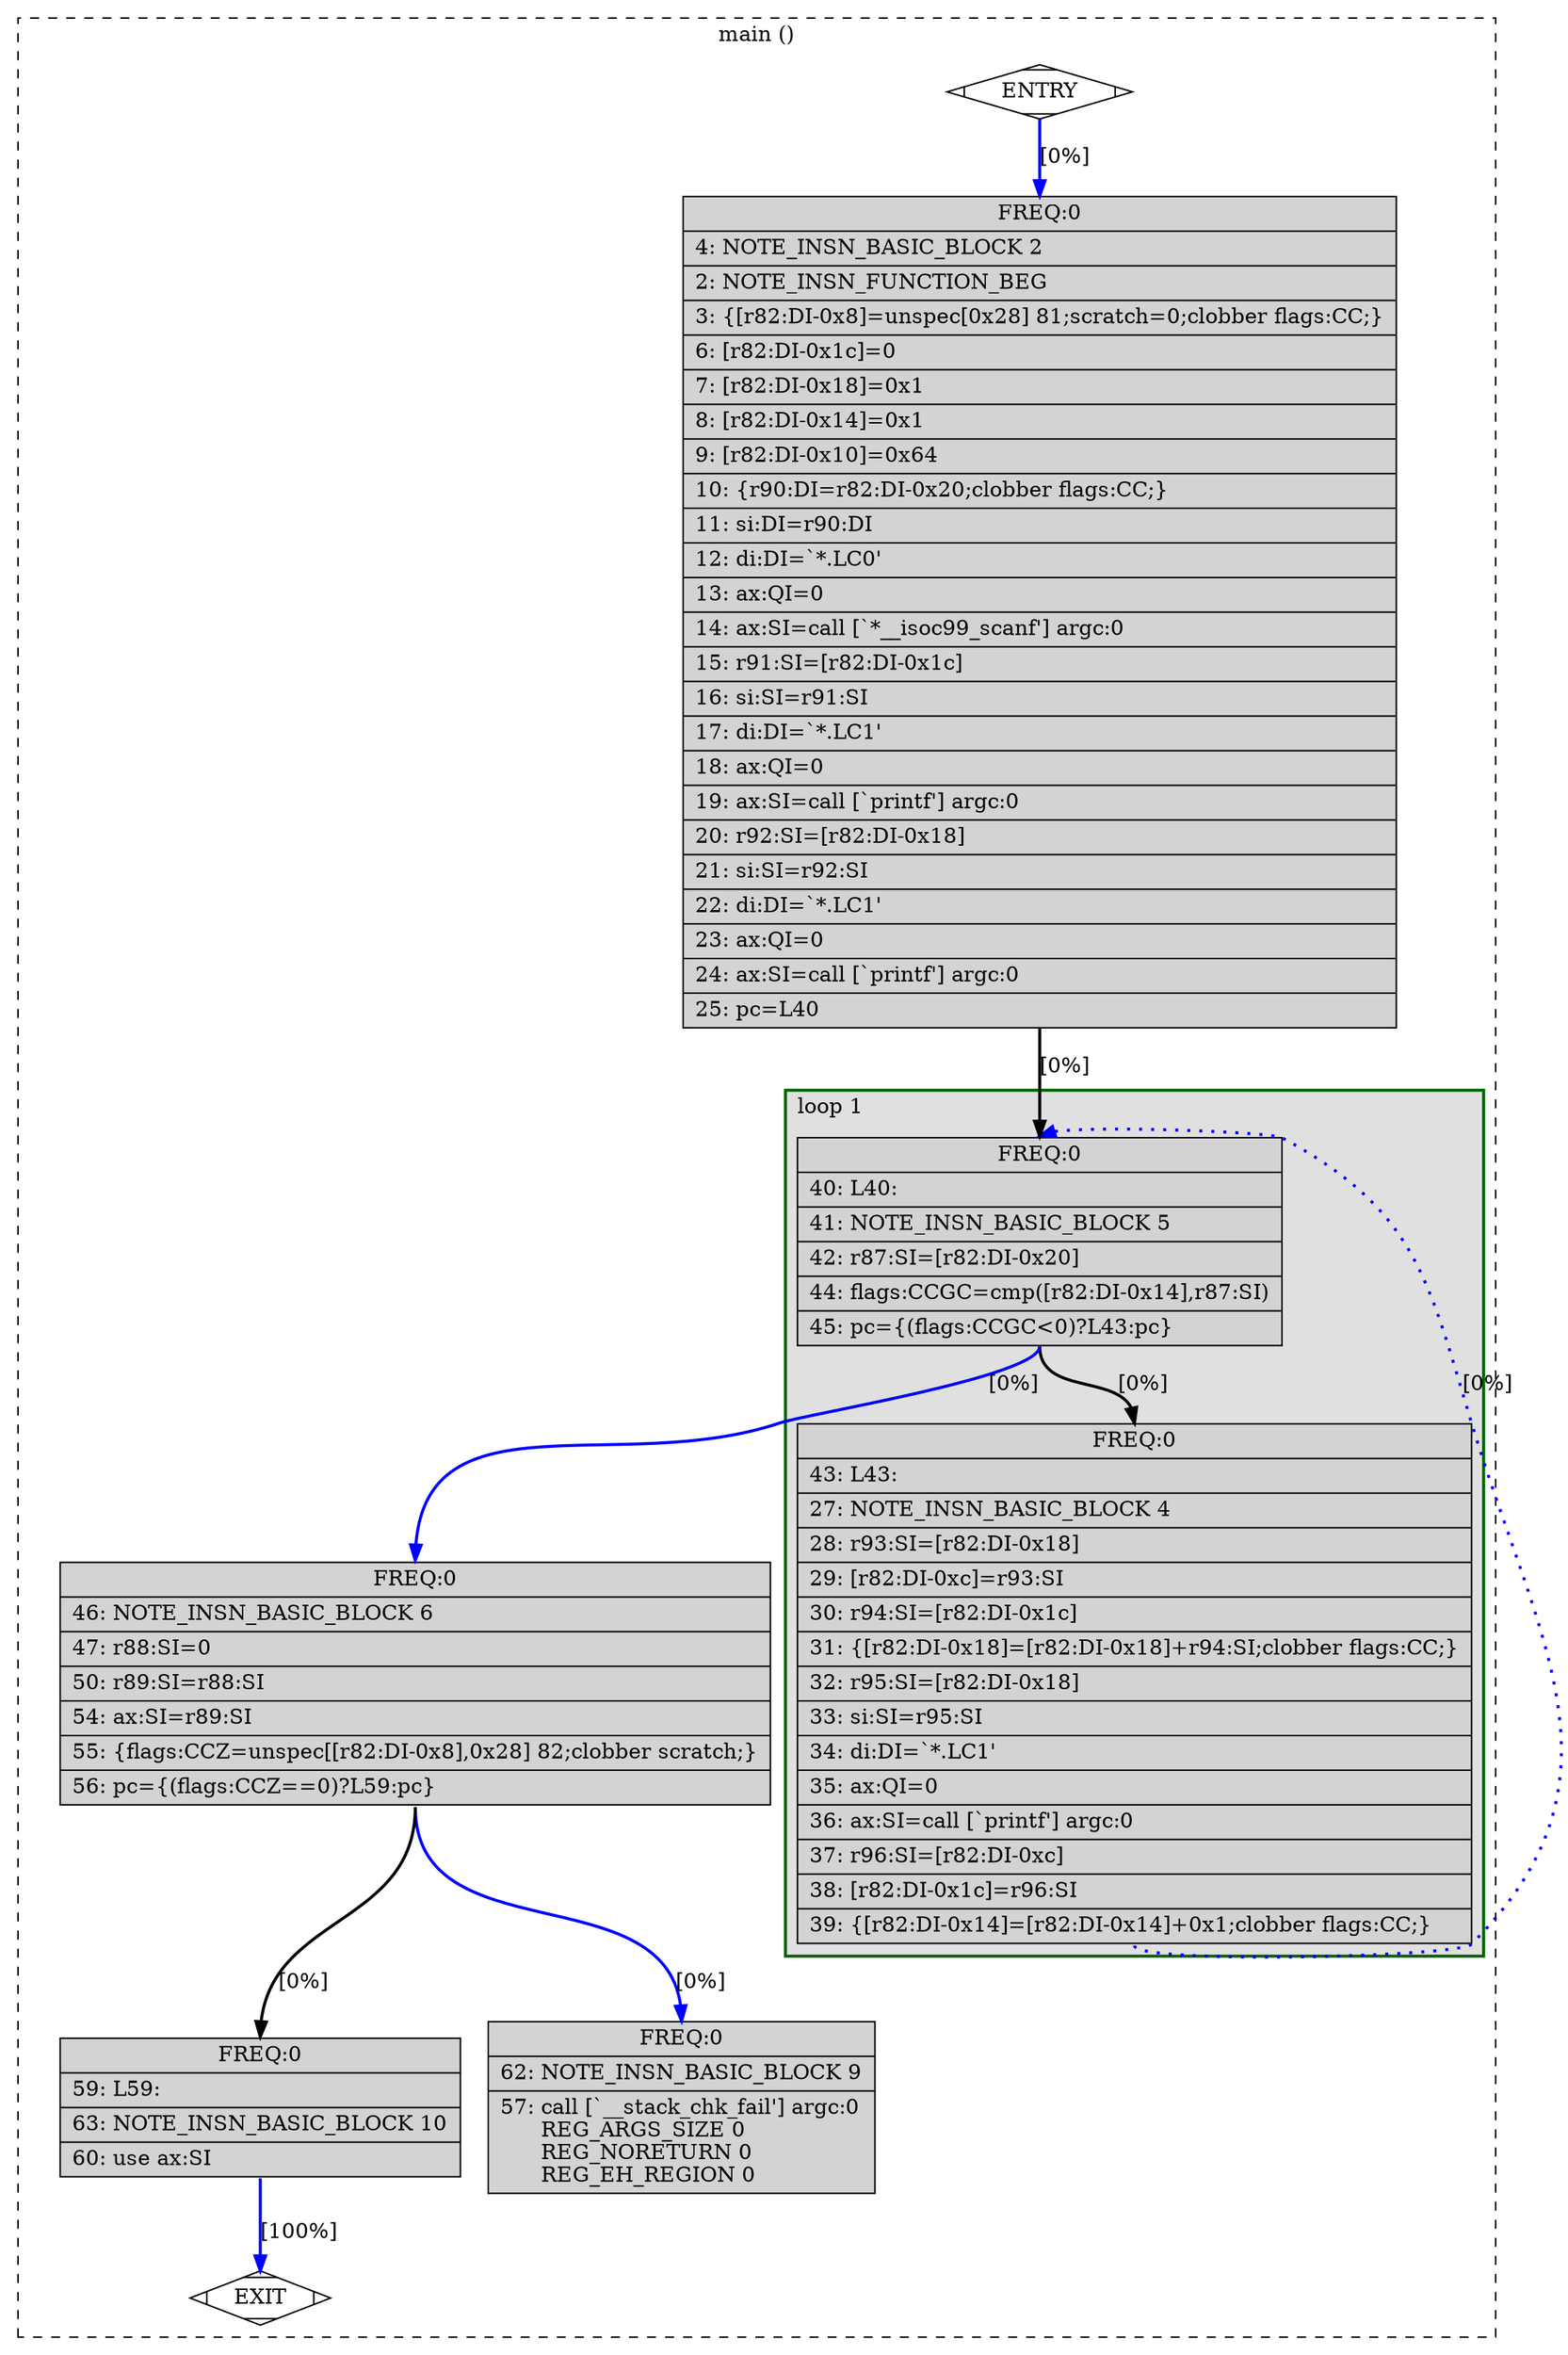 digraph "main.c.229r.expand" {
overlap=false;
subgraph "cluster_main" {
	style="dashed";
	color="black";
	label="main ()";
	subgraph cluster_0_1 {
	style="filled";
	color="darkgreen";
	fillcolor="grey88";
	label="loop 1";
	labeljust=l;
	penwidth=2;
	fn_0_basic_block_5 [shape=record,style=filled,fillcolor=lightgrey,label="{ FREQ:0 |\ \ \ 40:\ L40:\l\
|\ \ \ 41:\ NOTE_INSN_BASIC_BLOCK\ 5\l\
|\ \ \ 42:\ r87:SI=[r82:DI-0x20]\l\
|\ \ \ 44:\ flags:CCGC=cmp([r82:DI-0x14],r87:SI)\l\
|\ \ \ 45:\ pc=\{(flags:CCGC\<0)?L43:pc\}\l\
}"];

	fn_0_basic_block_4 [shape=record,style=filled,fillcolor=lightgrey,label="{ FREQ:0 |\ \ \ 43:\ L43:\l\
|\ \ \ 27:\ NOTE_INSN_BASIC_BLOCK\ 4\l\
|\ \ \ 28:\ r93:SI=[r82:DI-0x18]\l\
|\ \ \ 29:\ [r82:DI-0xc]=r93:SI\l\
|\ \ \ 30:\ r94:SI=[r82:DI-0x1c]\l\
|\ \ \ 31:\ \{[r82:DI-0x18]=[r82:DI-0x18]+r94:SI;clobber\ flags:CC;\}\l\
|\ \ \ 32:\ r95:SI=[r82:DI-0x18]\l\
|\ \ \ 33:\ si:SI=r95:SI\l\
|\ \ \ 34:\ di:DI=`*.LC1'\l\
|\ \ \ 35:\ ax:QI=0\l\
|\ \ \ 36:\ ax:SI=call\ [`printf']\ argc:0\l\
|\ \ \ 37:\ r96:SI=[r82:DI-0xc]\l\
|\ \ \ 38:\ [r82:DI-0x1c]=r96:SI\l\
|\ \ \ 39:\ \{[r82:DI-0x14]=[r82:DI-0x14]+0x1;clobber\ flags:CC;\}\l\
}"];

	}
	fn_0_basic_block_0 [shape=Mdiamond,style=filled,fillcolor=white,label="ENTRY"];

	fn_0_basic_block_1 [shape=Mdiamond,style=filled,fillcolor=white,label="EXIT"];

	fn_0_basic_block_2 [shape=record,style=filled,fillcolor=lightgrey,label="{ FREQ:0 |\ \ \ \ 4:\ NOTE_INSN_BASIC_BLOCK\ 2\l\
|\ \ \ \ 2:\ NOTE_INSN_FUNCTION_BEG\l\
|\ \ \ \ 3:\ \{[r82:DI-0x8]=unspec[0x28]\ 81;scratch=0;clobber\ flags:CC;\}\l\
|\ \ \ \ 6:\ [r82:DI-0x1c]=0\l\
|\ \ \ \ 7:\ [r82:DI-0x18]=0x1\l\
|\ \ \ \ 8:\ [r82:DI-0x14]=0x1\l\
|\ \ \ \ 9:\ [r82:DI-0x10]=0x64\l\
|\ \ \ 10:\ \{r90:DI=r82:DI-0x20;clobber\ flags:CC;\}\l\
|\ \ \ 11:\ si:DI=r90:DI\l\
|\ \ \ 12:\ di:DI=`*.LC0'\l\
|\ \ \ 13:\ ax:QI=0\l\
|\ \ \ 14:\ ax:SI=call\ [`*__isoc99_scanf']\ argc:0\l\
|\ \ \ 15:\ r91:SI=[r82:DI-0x1c]\l\
|\ \ \ 16:\ si:SI=r91:SI\l\
|\ \ \ 17:\ di:DI=`*.LC1'\l\
|\ \ \ 18:\ ax:QI=0\l\
|\ \ \ 19:\ ax:SI=call\ [`printf']\ argc:0\l\
|\ \ \ 20:\ r92:SI=[r82:DI-0x18]\l\
|\ \ \ 21:\ si:SI=r92:SI\l\
|\ \ \ 22:\ di:DI=`*.LC1'\l\
|\ \ \ 23:\ ax:QI=0\l\
|\ \ \ 24:\ ax:SI=call\ [`printf']\ argc:0\l\
|\ \ \ 25:\ pc=L40\l\
}"];

	fn_0_basic_block_6 [shape=record,style=filled,fillcolor=lightgrey,label="{ FREQ:0 |\ \ \ 46:\ NOTE_INSN_BASIC_BLOCK\ 6\l\
|\ \ \ 47:\ r88:SI=0\l\
|\ \ \ 50:\ r89:SI=r88:SI\l\
|\ \ \ 54:\ ax:SI=r89:SI\l\
|\ \ \ 55:\ \{flags:CCZ=unspec[[r82:DI-0x8],0x28]\ 82;clobber\ scratch;\}\l\
|\ \ \ 56:\ pc=\{(flags:CCZ==0)?L59:pc\}\l\
}"];

	fn_0_basic_block_9 [shape=record,style=filled,fillcolor=lightgrey,label="{ FREQ:0 |\ \ \ 62:\ NOTE_INSN_BASIC_BLOCK\ 9\l\
|\ \ \ 57:\ call\ [`__stack_chk_fail']\ argc:0\l\
\ \ \ \ \ \ REG_ARGS_SIZE\ 0\l\
\ \ \ \ \ \ REG_NORETURN\ 0\l\
\ \ \ \ \ \ REG_EH_REGION\ 0\l\
}"];

	fn_0_basic_block_10 [shape=record,style=filled,fillcolor=lightgrey,label="{ FREQ:0 |\ \ \ 59:\ L59:\l\
|\ \ \ 63:\ NOTE_INSN_BASIC_BLOCK\ 10\l\
|\ \ \ 60:\ use\ ax:SI\l\
}"];

	fn_0_basic_block_0:s -> fn_0_basic_block_2:n [style="solid,bold",color=blue,weight=100,constraint=true, label="[0%]"];
	fn_0_basic_block_2:s -> fn_0_basic_block_5:n [style="solid,bold",color=black,weight=10,constraint=true, label="[0%]"];
	fn_0_basic_block_4:s -> fn_0_basic_block_5:n [style="dotted,bold",color=blue,weight=10,constraint=false, label="[0%]"];
	fn_0_basic_block_5:s -> fn_0_basic_block_4:n [style="solid,bold",color=black,weight=10,constraint=true, label="[0%]"];
	fn_0_basic_block_5:s -> fn_0_basic_block_6:n [style="solid,bold",color=blue,weight=100,constraint=true, label="[0%]"];
	fn_0_basic_block_6:s -> fn_0_basic_block_10:n [style="solid,bold",color=black,weight=10,constraint=true, label="[0%]"];
	fn_0_basic_block_6:s -> fn_0_basic_block_9:n [style="solid,bold",color=blue,weight=100,constraint=true, label="[0%]"];
	fn_0_basic_block_10:s -> fn_0_basic_block_1:n [style="solid,bold",color=blue,weight=100,constraint=true, label="[100%]"];
	fn_0_basic_block_0:s -> fn_0_basic_block_1:n [style="invis",constraint=true];
}
}
